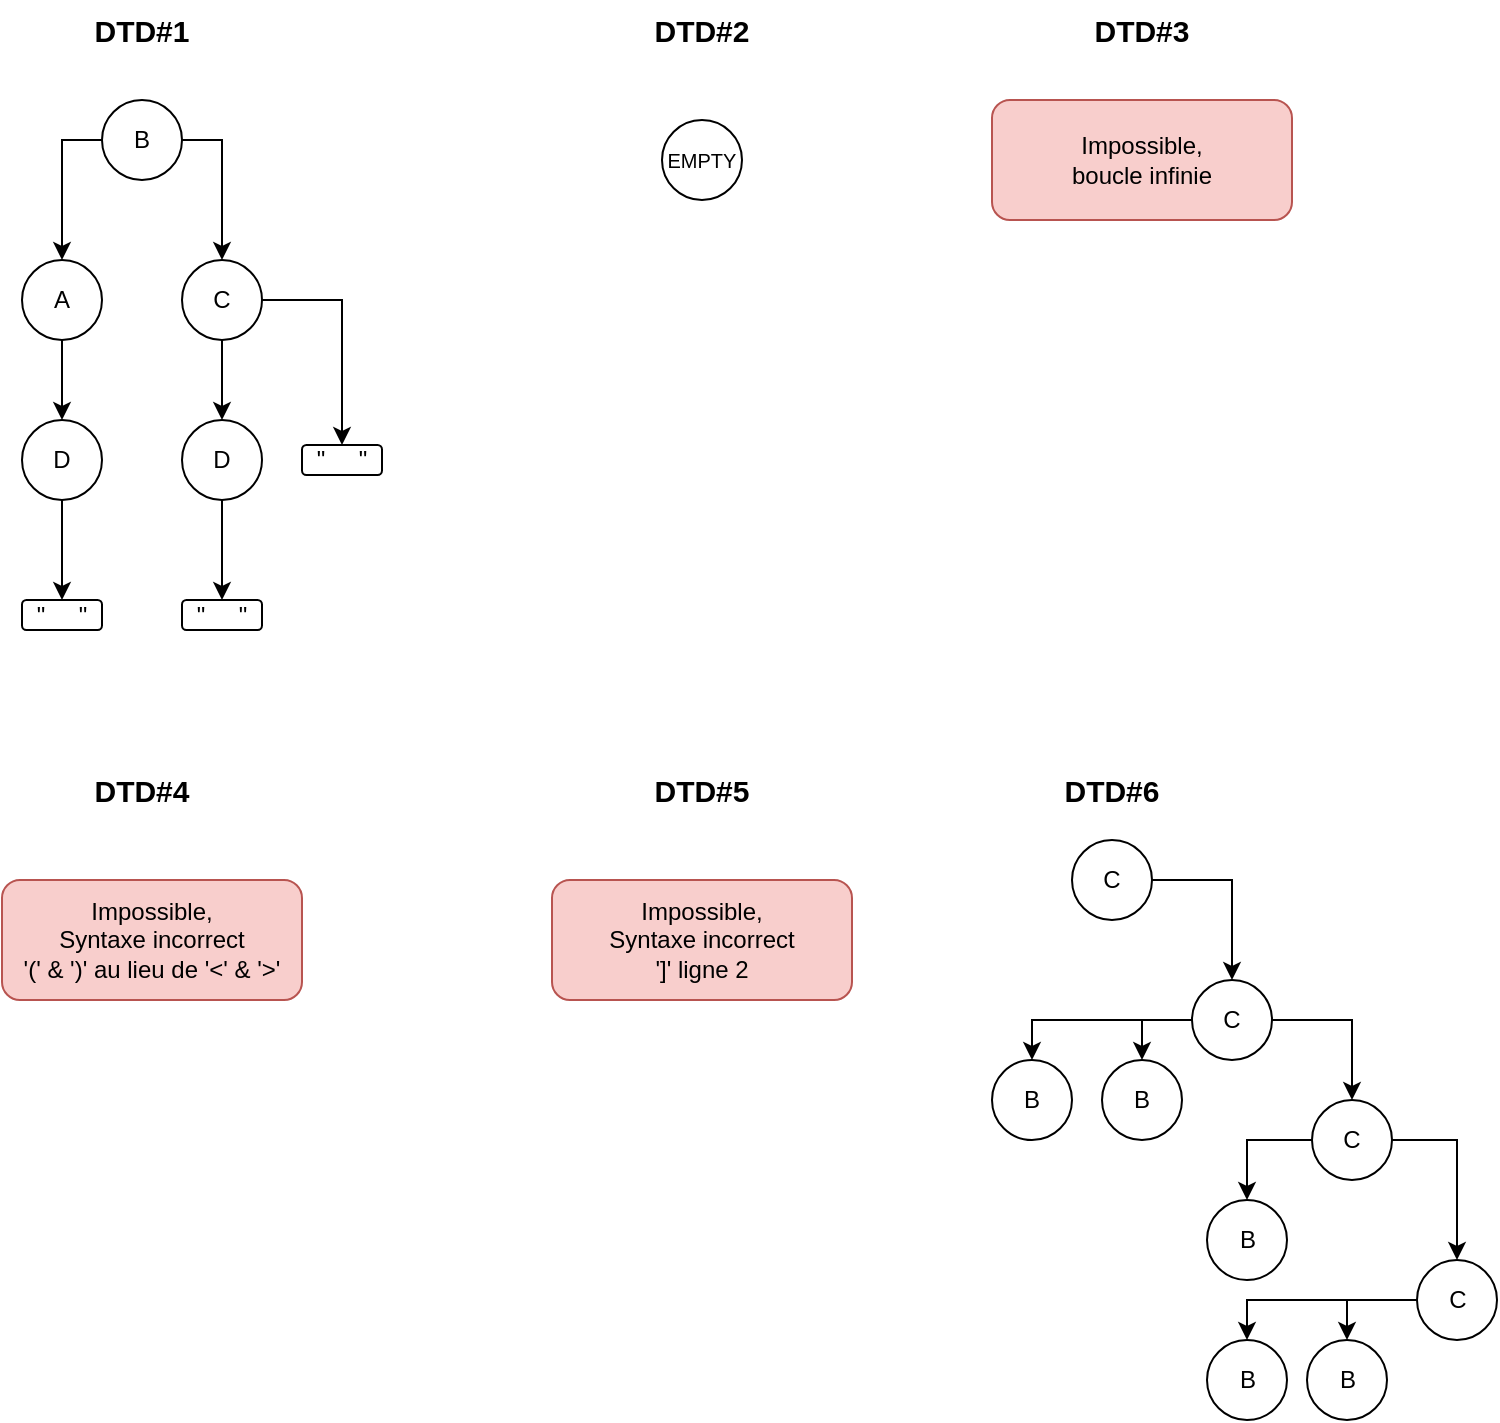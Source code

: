 <mxfile version="13.7.3" type="device"><diagram id="tJtZc-Ml1Y39cnmItlEf" name="DTD"><mxGraphModel dx="317" dy="425" grid="1" gridSize="10" guides="1" tooltips="1" connect="1" arrows="1" fold="1" page="1" pageScale="1" pageWidth="827" pageHeight="1169" math="0" shadow="0"><root><mxCell id="0"/><mxCell id="1" parent="0"/><mxCell id="5HXJhkMBdihlCamkuebK-8" style="edgeStyle=orthogonalEdgeStyle;rounded=0;orthogonalLoop=1;jettySize=auto;html=1;exitX=0;exitY=0.5;exitDx=0;exitDy=0;entryX=0.5;entryY=0;entryDx=0;entryDy=0;" edge="1" parent="1" source="5HXJhkMBdihlCamkuebK-2" target="5HXJhkMBdihlCamkuebK-3"><mxGeometry relative="1" as="geometry"/></mxCell><mxCell id="5HXJhkMBdihlCamkuebK-9" style="edgeStyle=orthogonalEdgeStyle;rounded=0;orthogonalLoop=1;jettySize=auto;html=1;exitX=1;exitY=0.5;exitDx=0;exitDy=0;entryX=0.5;entryY=0;entryDx=0;entryDy=0;" edge="1" parent="1" source="5HXJhkMBdihlCamkuebK-2" target="5HXJhkMBdihlCamkuebK-5"><mxGeometry relative="1" as="geometry"/></mxCell><mxCell id="5HXJhkMBdihlCamkuebK-2" value="B" style="ellipse;whiteSpace=wrap;html=1;aspect=fixed;" vertex="1" parent="1"><mxGeometry x="120" y="70" width="40" height="40" as="geometry"/></mxCell><mxCell id="5HXJhkMBdihlCamkuebK-10" style="edgeStyle=orthogonalEdgeStyle;rounded=0;orthogonalLoop=1;jettySize=auto;html=1;exitX=0.5;exitY=1;exitDx=0;exitDy=0;entryX=0.5;entryY=0;entryDx=0;entryDy=0;" edge="1" parent="1" source="5HXJhkMBdihlCamkuebK-3" target="5HXJhkMBdihlCamkuebK-6"><mxGeometry relative="1" as="geometry"/></mxCell><mxCell id="5HXJhkMBdihlCamkuebK-3" value="A" style="ellipse;whiteSpace=wrap;html=1;aspect=fixed;" vertex="1" parent="1"><mxGeometry x="80" y="150" width="40" height="40" as="geometry"/></mxCell><mxCell id="5HXJhkMBdihlCamkuebK-11" style="edgeStyle=orthogonalEdgeStyle;rounded=0;orthogonalLoop=1;jettySize=auto;html=1;exitX=0.5;exitY=1;exitDx=0;exitDy=0;entryX=0.5;entryY=0;entryDx=0;entryDy=0;" edge="1" parent="1" source="5HXJhkMBdihlCamkuebK-5" target="5HXJhkMBdihlCamkuebK-7"><mxGeometry relative="1" as="geometry"/></mxCell><mxCell id="5HXJhkMBdihlCamkuebK-13" style="edgeStyle=orthogonalEdgeStyle;rounded=0;orthogonalLoop=1;jettySize=auto;html=1;exitX=1;exitY=0.5;exitDx=0;exitDy=0;entryX=0.5;entryY=0;entryDx=0;entryDy=0;" edge="1" parent="1" source="5HXJhkMBdihlCamkuebK-5" target="5HXJhkMBdihlCamkuebK-12"><mxGeometry relative="1" as="geometry"/></mxCell><mxCell id="5HXJhkMBdihlCamkuebK-5" value="C" style="ellipse;whiteSpace=wrap;html=1;aspect=fixed;" vertex="1" parent="1"><mxGeometry x="160" y="150" width="40" height="40" as="geometry"/></mxCell><mxCell id="5HXJhkMBdihlCamkuebK-17" style="edgeStyle=orthogonalEdgeStyle;rounded=0;orthogonalLoop=1;jettySize=auto;html=1;exitX=0.5;exitY=1;exitDx=0;exitDy=0;entryX=0.5;entryY=0;entryDx=0;entryDy=0;" edge="1" parent="1" source="5HXJhkMBdihlCamkuebK-6" target="5HXJhkMBdihlCamkuebK-15"><mxGeometry relative="1" as="geometry"/></mxCell><mxCell id="5HXJhkMBdihlCamkuebK-6" value="D" style="ellipse;whiteSpace=wrap;html=1;aspect=fixed;" vertex="1" parent="1"><mxGeometry x="80" y="230" width="40" height="40" as="geometry"/></mxCell><mxCell id="5HXJhkMBdihlCamkuebK-18" style="edgeStyle=orthogonalEdgeStyle;rounded=0;orthogonalLoop=1;jettySize=auto;html=1;exitX=0.5;exitY=1;exitDx=0;exitDy=0;entryX=0.5;entryY=0;entryDx=0;entryDy=0;" edge="1" parent="1" source="5HXJhkMBdihlCamkuebK-7" target="5HXJhkMBdihlCamkuebK-14"><mxGeometry relative="1" as="geometry"/></mxCell><mxCell id="5HXJhkMBdihlCamkuebK-7" value="D" style="ellipse;whiteSpace=wrap;html=1;aspect=fixed;" vertex="1" parent="1"><mxGeometry x="160" y="230" width="40" height="40" as="geometry"/></mxCell><mxCell id="5HXJhkMBdihlCamkuebK-12" value="&quot;&amp;nbsp; &amp;nbsp; &amp;nbsp;&quot;" style="rounded=1;whiteSpace=wrap;html=1;" vertex="1" parent="1"><mxGeometry x="220" y="242.5" width="40" height="15" as="geometry"/></mxCell><mxCell id="5HXJhkMBdihlCamkuebK-14" value="&quot;&amp;nbsp; &amp;nbsp; &amp;nbsp;&quot;" style="rounded=1;whiteSpace=wrap;html=1;" vertex="1" parent="1"><mxGeometry x="160" y="320" width="40" height="15" as="geometry"/></mxCell><mxCell id="5HXJhkMBdihlCamkuebK-15" value="&quot;&amp;nbsp; &amp;nbsp; &amp;nbsp;&quot;" style="rounded=1;whiteSpace=wrap;html=1;" vertex="1" parent="1"><mxGeometry x="80" y="320" width="40" height="15" as="geometry"/></mxCell><mxCell id="5HXJhkMBdihlCamkuebK-19" value="&lt;b&gt;&lt;font style=&quot;font-size: 15px&quot;&gt;DTD#1&lt;/font&gt;&lt;/b&gt;" style="text;html=1;strokeColor=none;fillColor=none;align=center;verticalAlign=middle;whiteSpace=wrap;rounded=0;" vertex="1" parent="1"><mxGeometry x="100" y="20" width="80" height="30" as="geometry"/></mxCell><mxCell id="W-Wt5wpzKKGJlLvR24zF-1" value="&lt;font style=&quot;font-size: 10px&quot;&gt;EMPTY&lt;/font&gt;" style="ellipse;whiteSpace=wrap;html=1;aspect=fixed;" vertex="1" parent="1"><mxGeometry x="400" y="80" width="40" height="40" as="geometry"/></mxCell><mxCell id="W-Wt5wpzKKGJlLvR24zF-2" value="&lt;b&gt;&lt;font style=&quot;font-size: 15px&quot;&gt;DTD#2&lt;br&gt;&lt;/font&gt;&lt;/b&gt;" style="text;html=1;strokeColor=none;fillColor=none;align=center;verticalAlign=middle;whiteSpace=wrap;rounded=0;" vertex="1" parent="1"><mxGeometry x="380" y="20" width="80" height="30" as="geometry"/></mxCell><mxCell id="W-Wt5wpzKKGJlLvR24zF-3" value="&lt;b&gt;&lt;font style=&quot;font-size: 15px&quot;&gt;DTD#3&lt;br&gt;&lt;/font&gt;&lt;/b&gt;" style="text;html=1;strokeColor=none;fillColor=none;align=center;verticalAlign=middle;whiteSpace=wrap;rounded=0;" vertex="1" parent="1"><mxGeometry x="600" y="20" width="80" height="30" as="geometry"/></mxCell><mxCell id="W-Wt5wpzKKGJlLvR24zF-5" value="Impossible, &lt;br&gt;boucle infinie" style="rounded=1;whiteSpace=wrap;html=1;fillColor=#f8cecc;strokeColor=#b85450;" vertex="1" parent="1"><mxGeometry x="565" y="70" width="150" height="60" as="geometry"/></mxCell><mxCell id="W-Wt5wpzKKGJlLvR24zF-7" value="&lt;b&gt;&lt;font style=&quot;font-size: 15px&quot;&gt;DTD#4&lt;/font&gt;&lt;/b&gt;" style="text;html=1;strokeColor=none;fillColor=none;align=center;verticalAlign=middle;whiteSpace=wrap;rounded=0;" vertex="1" parent="1"><mxGeometry x="100" y="400" width="80" height="30" as="geometry"/></mxCell><mxCell id="W-Wt5wpzKKGJlLvR24zF-13" value="Impossible,&lt;br&gt;Syntaxe incorrect&lt;br&gt;'(' &amp;amp; ')' au lieu de '&amp;lt;' &amp;amp; '&amp;gt;'" style="rounded=1;whiteSpace=wrap;html=1;fillColor=#f8cecc;strokeColor=#b85450;" vertex="1" parent="1"><mxGeometry x="70" y="460" width="150" height="60" as="geometry"/></mxCell><mxCell id="W-Wt5wpzKKGJlLvR24zF-14" value="&lt;b&gt;&lt;font style=&quot;font-size: 15px&quot;&gt;DTD#5&lt;/font&gt;&lt;/b&gt;" style="text;html=1;strokeColor=none;fillColor=none;align=center;verticalAlign=middle;whiteSpace=wrap;rounded=0;" vertex="1" parent="1"><mxGeometry x="380" y="400" width="80" height="30" as="geometry"/></mxCell><mxCell id="W-Wt5wpzKKGJlLvR24zF-15" value="Impossible,&lt;br&gt;Syntaxe incorrect&lt;br&gt;']' ligne 2" style="rounded=1;whiteSpace=wrap;html=1;fillColor=#f8cecc;strokeColor=#b85450;" vertex="1" parent="1"><mxGeometry x="345" y="460" width="150" height="60" as="geometry"/></mxCell><mxCell id="W-Wt5wpzKKGJlLvR24zF-16" value="&lt;b&gt;&lt;font style=&quot;font-size: 15px&quot;&gt;DTD#6&lt;br&gt;&lt;/font&gt;&lt;/b&gt;" style="text;html=1;strokeColor=none;fillColor=none;align=center;verticalAlign=middle;whiteSpace=wrap;rounded=0;" vertex="1" parent="1"><mxGeometry x="585" y="400" width="80" height="30" as="geometry"/></mxCell><mxCell id="W-Wt5wpzKKGJlLvR24zF-21" style="edgeStyle=orthogonalEdgeStyle;rounded=0;orthogonalLoop=1;jettySize=auto;html=1;exitX=1;exitY=0.5;exitDx=0;exitDy=0;entryX=0.5;entryY=0;entryDx=0;entryDy=0;" edge="1" parent="1" source="W-Wt5wpzKKGJlLvR24zF-18" target="W-Wt5wpzKKGJlLvR24zF-19"><mxGeometry relative="1" as="geometry"/></mxCell><mxCell id="W-Wt5wpzKKGJlLvR24zF-18" value="C" style="ellipse;whiteSpace=wrap;html=1;aspect=fixed;" vertex="1" parent="1"><mxGeometry x="605" y="440" width="40" height="40" as="geometry"/></mxCell><mxCell id="W-Wt5wpzKKGJlLvR24zF-22" style="edgeStyle=orthogonalEdgeStyle;rounded=0;orthogonalLoop=1;jettySize=auto;html=1;exitX=1;exitY=0.5;exitDx=0;exitDy=0;entryX=0.5;entryY=0;entryDx=0;entryDy=0;" edge="1" parent="1" source="W-Wt5wpzKKGJlLvR24zF-19" target="W-Wt5wpzKKGJlLvR24zF-20"><mxGeometry relative="1" as="geometry"/></mxCell><mxCell id="W-Wt5wpzKKGJlLvR24zF-30" style="edgeStyle=orthogonalEdgeStyle;rounded=0;orthogonalLoop=1;jettySize=auto;html=1;exitX=0;exitY=0.5;exitDx=0;exitDy=0;entryX=0.5;entryY=0;entryDx=0;entryDy=0;" edge="1" parent="1" source="W-Wt5wpzKKGJlLvR24zF-19" target="W-Wt5wpzKKGJlLvR24zF-25"><mxGeometry relative="1" as="geometry"/></mxCell><mxCell id="W-Wt5wpzKKGJlLvR24zF-35" style="edgeStyle=orthogonalEdgeStyle;rounded=0;orthogonalLoop=1;jettySize=auto;html=1;exitX=0;exitY=0.5;exitDx=0;exitDy=0;entryX=0.5;entryY=0;entryDx=0;entryDy=0;" edge="1" parent="1" source="W-Wt5wpzKKGJlLvR24zF-19" target="W-Wt5wpzKKGJlLvR24zF-34"><mxGeometry relative="1" as="geometry"/></mxCell><mxCell id="W-Wt5wpzKKGJlLvR24zF-19" value="C" style="ellipse;whiteSpace=wrap;html=1;aspect=fixed;" vertex="1" parent="1"><mxGeometry x="665" y="510" width="40" height="40" as="geometry"/></mxCell><mxCell id="W-Wt5wpzKKGJlLvR24zF-24" style="edgeStyle=orthogonalEdgeStyle;rounded=0;orthogonalLoop=1;jettySize=auto;html=1;exitX=1;exitY=0.5;exitDx=0;exitDy=0;entryX=0.5;entryY=0;entryDx=0;entryDy=0;" edge="1" parent="1" source="W-Wt5wpzKKGJlLvR24zF-20" target="W-Wt5wpzKKGJlLvR24zF-23"><mxGeometry relative="1" as="geometry"/></mxCell><mxCell id="W-Wt5wpzKKGJlLvR24zF-31" style="edgeStyle=orthogonalEdgeStyle;rounded=0;orthogonalLoop=1;jettySize=auto;html=1;exitX=0;exitY=0.5;exitDx=0;exitDy=0;entryX=0.5;entryY=0;entryDx=0;entryDy=0;" edge="1" parent="1" source="W-Wt5wpzKKGJlLvR24zF-20" target="W-Wt5wpzKKGJlLvR24zF-27"><mxGeometry relative="1" as="geometry"/></mxCell><mxCell id="W-Wt5wpzKKGJlLvR24zF-20" value="C" style="ellipse;whiteSpace=wrap;html=1;aspect=fixed;" vertex="1" parent="1"><mxGeometry x="725" y="570" width="40" height="40" as="geometry"/></mxCell><mxCell id="W-Wt5wpzKKGJlLvR24zF-32" style="edgeStyle=orthogonalEdgeStyle;rounded=0;orthogonalLoop=1;jettySize=auto;html=1;exitX=0;exitY=0.5;exitDx=0;exitDy=0;entryX=0.5;entryY=0;entryDx=0;entryDy=0;" edge="1" parent="1" source="W-Wt5wpzKKGJlLvR24zF-23" target="W-Wt5wpzKKGJlLvR24zF-28"><mxGeometry relative="1" as="geometry"/></mxCell><mxCell id="W-Wt5wpzKKGJlLvR24zF-38" style="edgeStyle=orthogonalEdgeStyle;rounded=0;orthogonalLoop=1;jettySize=auto;html=1;exitX=0;exitY=0.5;exitDx=0;exitDy=0;entryX=0.5;entryY=0;entryDx=0;entryDy=0;" edge="1" parent="1" source="W-Wt5wpzKKGJlLvR24zF-23" target="W-Wt5wpzKKGJlLvR24zF-29"><mxGeometry relative="1" as="geometry"/></mxCell><mxCell id="W-Wt5wpzKKGJlLvR24zF-23" value="C" style="ellipse;whiteSpace=wrap;html=1;aspect=fixed;" vertex="1" parent="1"><mxGeometry x="777.5" y="650" width="40" height="40" as="geometry"/></mxCell><mxCell id="W-Wt5wpzKKGJlLvR24zF-25" value="B" style="ellipse;whiteSpace=wrap;html=1;aspect=fixed;" vertex="1" parent="1"><mxGeometry x="620" y="550" width="40" height="40" as="geometry"/></mxCell><mxCell id="W-Wt5wpzKKGJlLvR24zF-27" value="B" style="ellipse;whiteSpace=wrap;html=1;aspect=fixed;" vertex="1" parent="1"><mxGeometry x="672.5" y="620" width="40" height="40" as="geometry"/></mxCell><mxCell id="W-Wt5wpzKKGJlLvR24zF-28" value="B" style="ellipse;whiteSpace=wrap;html=1;aspect=fixed;" vertex="1" parent="1"><mxGeometry x="722.5" y="690" width="40" height="40" as="geometry"/></mxCell><mxCell id="W-Wt5wpzKKGJlLvR24zF-29" value="B" style="ellipse;whiteSpace=wrap;html=1;aspect=fixed;" vertex="1" parent="1"><mxGeometry x="672.5" y="690" width="40" height="40" as="geometry"/></mxCell><mxCell id="W-Wt5wpzKKGJlLvR24zF-34" value="B" style="ellipse;whiteSpace=wrap;html=1;aspect=fixed;" vertex="1" parent="1"><mxGeometry x="565" y="550" width="40" height="40" as="geometry"/></mxCell></root></mxGraphModel></diagram></mxfile>